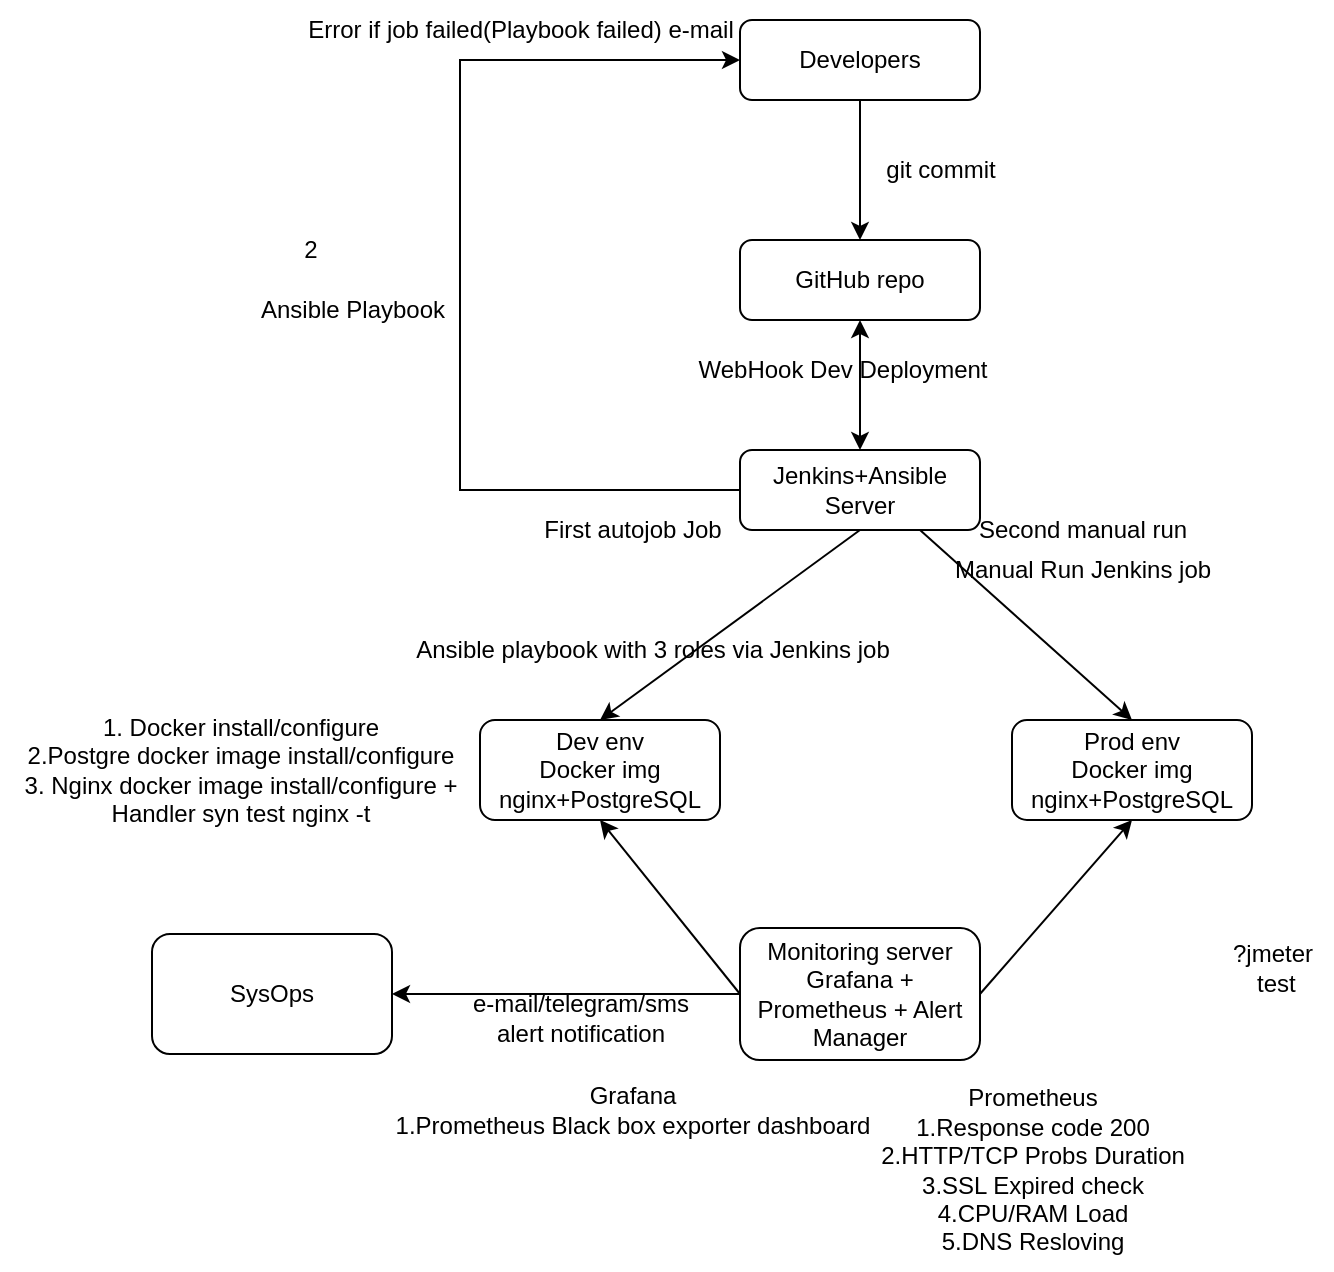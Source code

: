 <mxfile version="22.0.2" type="github">
  <diagram id="C5RBs43oDa-KdzZeNtuy" name="Page-1">
    <mxGraphModel dx="650" dy="379" grid="1" gridSize="10" guides="1" tooltips="1" connect="1" arrows="1" fold="1" page="1" pageScale="1" pageWidth="827" pageHeight="1169" math="0" shadow="0">
      <root>
        <mxCell id="WIyWlLk6GJQsqaUBKTNV-0" />
        <mxCell id="WIyWlLk6GJQsqaUBKTNV-1" parent="WIyWlLk6GJQsqaUBKTNV-0" />
        <mxCell id="WIyWlLk6GJQsqaUBKTNV-3" value="&lt;div&gt;Jenkins+Ansible Server&lt;/div&gt;" style="rounded=1;whiteSpace=wrap;html=1;fontSize=12;glass=0;strokeWidth=1;shadow=0;" parent="WIyWlLk6GJQsqaUBKTNV-1" vertex="1">
          <mxGeometry x="544" y="295" width="120" height="40" as="geometry" />
        </mxCell>
        <mxCell id="WIyWlLk6GJQsqaUBKTNV-11" value="&lt;div&gt;Prod env&lt;/div&gt;&lt;div&gt;Docker img&lt;/div&gt;&lt;div&gt;nginx+PostgreSQL&lt;br&gt;&lt;/div&gt;" style="rounded=1;whiteSpace=wrap;html=1;fontSize=12;glass=0;strokeWidth=1;shadow=0;" parent="WIyWlLk6GJQsqaUBKTNV-1" vertex="1">
          <mxGeometry x="680" y="430" width="120" height="50" as="geometry" />
        </mxCell>
        <mxCell id="q56kLn3UeSaLMW3TXKS6-0" value="GitHub repo" style="rounded=1;whiteSpace=wrap;html=1;fontSize=12;glass=0;strokeWidth=1;shadow=0;" parent="WIyWlLk6GJQsqaUBKTNV-1" vertex="1">
          <mxGeometry x="544" y="190" width="120" height="40" as="geometry" />
        </mxCell>
        <mxCell id="q56kLn3UeSaLMW3TXKS6-1" value="Developers" style="rounded=1;whiteSpace=wrap;html=1;fontSize=12;glass=0;strokeWidth=1;shadow=0;" parent="WIyWlLk6GJQsqaUBKTNV-1" vertex="1">
          <mxGeometry x="544" y="80" width="120" height="40" as="geometry" />
        </mxCell>
        <mxCell id="q56kLn3UeSaLMW3TXKS6-3" value="" style="endArrow=classic;html=1;rounded=0;" parent="WIyWlLk6GJQsqaUBKTNV-1" source="q56kLn3UeSaLMW3TXKS6-1" target="q56kLn3UeSaLMW3TXKS6-0" edge="1">
          <mxGeometry width="50" height="50" relative="1" as="geometry">
            <mxPoint x="554" y="220" as="sourcePoint" />
            <mxPoint x="474" y="220" as="targetPoint" />
          </mxGeometry>
        </mxCell>
        <mxCell id="q56kLn3UeSaLMW3TXKS6-4" value="&lt;div&gt;git commit&lt;/div&gt;" style="text;html=1;align=center;verticalAlign=middle;resizable=0;points=[];autosize=1;strokeColor=none;fillColor=none;" parent="WIyWlLk6GJQsqaUBKTNV-1" vertex="1">
          <mxGeometry x="604" y="140" width="80" height="30" as="geometry" />
        </mxCell>
        <mxCell id="q56kLn3UeSaLMW3TXKS6-5" value="&lt;div&gt;WebHook Dev Deployment&lt;br&gt;&lt;/div&gt;" style="text;html=1;align=center;verticalAlign=middle;resizable=0;points=[];autosize=1;strokeColor=none;fillColor=none;rotation=0;" parent="WIyWlLk6GJQsqaUBKTNV-1" vertex="1">
          <mxGeometry x="510" y="240" width="170" height="30" as="geometry" />
        </mxCell>
        <mxCell id="q56kLn3UeSaLMW3TXKS6-6" value="" style="endArrow=classic;startArrow=classic;html=1;rounded=0;" parent="WIyWlLk6GJQsqaUBKTNV-1" source="WIyWlLk6GJQsqaUBKTNV-3" target="q56kLn3UeSaLMW3TXKS6-0" edge="1">
          <mxGeometry width="50" height="50" relative="1" as="geometry">
            <mxPoint x="514" y="230" as="sourcePoint" />
            <mxPoint x="564" y="180" as="targetPoint" />
          </mxGeometry>
        </mxCell>
        <mxCell id="q56kLn3UeSaLMW3TXKS6-7" value="Dev env&lt;br&gt;Docker img nginx+PostgreSQL" style="rounded=1;whiteSpace=wrap;html=1;fontSize=12;glass=0;strokeWidth=1;shadow=0;" parent="WIyWlLk6GJQsqaUBKTNV-1" vertex="1">
          <mxGeometry x="414" y="430" width="120" height="50" as="geometry" />
        </mxCell>
        <mxCell id="q56kLn3UeSaLMW3TXKS6-8" value="Ansible playbook with 3 roles via Jenkins job&lt;br&gt;" style="text;html=1;align=center;verticalAlign=middle;resizable=0;points=[];autosize=1;strokeColor=none;fillColor=none;" parent="WIyWlLk6GJQsqaUBKTNV-1" vertex="1">
          <mxGeometry x="370" y="380" width="260" height="30" as="geometry" />
        </mxCell>
        <mxCell id="q56kLn3UeSaLMW3TXKS6-9" value="" style="endArrow=classic;html=1;rounded=0;" parent="WIyWlLk6GJQsqaUBKTNV-1" source="WIyWlLk6GJQsqaUBKTNV-3" target="q56kLn3UeSaLMW3TXKS6-1" edge="1">
          <mxGeometry width="50" height="50" relative="1" as="geometry">
            <mxPoint x="514" y="260" as="sourcePoint" />
            <mxPoint x="564" y="210" as="targetPoint" />
            <Array as="points">
              <mxPoint x="404" y="315" />
              <mxPoint x="404" y="100" />
            </Array>
          </mxGeometry>
        </mxCell>
        <mxCell id="q56kLn3UeSaLMW3TXKS6-10" value="&lt;div&gt;Error if job failed(Playbook failed) e-mail&lt;br&gt;&lt;/div&gt;" style="text;html=1;align=center;verticalAlign=middle;resizable=0;points=[];autosize=1;strokeColor=none;fillColor=none;" parent="WIyWlLk6GJQsqaUBKTNV-1" vertex="1">
          <mxGeometry x="314" y="70" width="240" height="30" as="geometry" />
        </mxCell>
        <mxCell id="q56kLn3UeSaLMW3TXKS6-14" value="Ansible Playbook" style="text;html=1;align=center;verticalAlign=middle;resizable=0;points=[];autosize=1;strokeColor=none;fillColor=none;" parent="WIyWlLk6GJQsqaUBKTNV-1" vertex="1">
          <mxGeometry x="290" y="210" width="120" height="30" as="geometry" />
        </mxCell>
        <mxCell id="q56kLn3UeSaLMW3TXKS6-20" value="2" style="text;html=1;align=center;verticalAlign=middle;resizable=0;points=[];autosize=1;strokeColor=none;fillColor=none;" parent="WIyWlLk6GJQsqaUBKTNV-1" vertex="1">
          <mxGeometry x="314" y="180" width="30" height="30" as="geometry" />
        </mxCell>
        <mxCell id="COT2bdgGY7GaAawzTkY8-2" value="&lt;div&gt;Monitoring server&lt;/div&gt;&lt;div&gt;Grafana + Prometheus + Alert Manager&lt;br&gt;&lt;/div&gt;" style="rounded=1;whiteSpace=wrap;html=1;fontSize=12;glass=0;strokeWidth=1;shadow=0;" parent="WIyWlLk6GJQsqaUBKTNV-1" vertex="1">
          <mxGeometry x="544" y="534" width="120" height="66" as="geometry" />
        </mxCell>
        <mxCell id="7B2e6sJQHzPaA60l6zBj-2" value="" style="endArrow=classic;html=1;rounded=0;exitX=0.5;exitY=1;exitDx=0;exitDy=0;entryX=0.5;entryY=0;entryDx=0;entryDy=0;" edge="1" parent="WIyWlLk6GJQsqaUBKTNV-1" source="WIyWlLk6GJQsqaUBKTNV-3" target="q56kLn3UeSaLMW3TXKS6-7">
          <mxGeometry width="50" height="50" relative="1" as="geometry">
            <mxPoint x="580" y="310" as="sourcePoint" />
            <mxPoint x="630" y="260" as="targetPoint" />
          </mxGeometry>
        </mxCell>
        <mxCell id="7B2e6sJQHzPaA60l6zBj-5" value="&lt;div&gt;?jmeter&lt;/div&gt;&amp;nbsp;test" style="text;html=1;align=center;verticalAlign=middle;resizable=0;points=[];autosize=1;strokeColor=none;fillColor=none;" vertex="1" parent="WIyWlLk6GJQsqaUBKTNV-1">
          <mxGeometry x="780" y="534" width="60" height="40" as="geometry" />
        </mxCell>
        <mxCell id="7B2e6sJQHzPaA60l6zBj-6" value="" style="endArrow=classic;html=1;rounded=0;exitX=0;exitY=0.5;exitDx=0;exitDy=0;entryX=0.5;entryY=1;entryDx=0;entryDy=0;" edge="1" parent="WIyWlLk6GJQsqaUBKTNV-1" source="COT2bdgGY7GaAawzTkY8-2" target="q56kLn3UeSaLMW3TXKS6-7">
          <mxGeometry width="50" height="50" relative="1" as="geometry">
            <mxPoint x="510" y="500" as="sourcePoint" />
            <mxPoint x="560" y="450" as="targetPoint" />
          </mxGeometry>
        </mxCell>
        <mxCell id="7B2e6sJQHzPaA60l6zBj-8" value="" style="endArrow=classic;html=1;rounded=0;entryX=0.5;entryY=0;entryDx=0;entryDy=0;exitX=0.75;exitY=1;exitDx=0;exitDy=0;" edge="1" parent="WIyWlLk6GJQsqaUBKTNV-1" source="WIyWlLk6GJQsqaUBKTNV-3" target="WIyWlLk6GJQsqaUBKTNV-11">
          <mxGeometry width="50" height="50" relative="1" as="geometry">
            <mxPoint x="580" y="460" as="sourcePoint" />
            <mxPoint x="630" y="410" as="targetPoint" />
          </mxGeometry>
        </mxCell>
        <mxCell id="7B2e6sJQHzPaA60l6zBj-9" value="Manual Run Jenkins job" style="text;html=1;align=center;verticalAlign=middle;resizable=0;points=[];autosize=1;strokeColor=none;fillColor=none;" vertex="1" parent="WIyWlLk6GJQsqaUBKTNV-1">
          <mxGeometry x="640" y="340" width="150" height="30" as="geometry" />
        </mxCell>
        <mxCell id="7B2e6sJQHzPaA60l6zBj-10" value="" style="endArrow=classic;html=1;rounded=0;entryX=0.5;entryY=1;entryDx=0;entryDy=0;exitX=1;exitY=0.5;exitDx=0;exitDy=0;" edge="1" parent="WIyWlLk6GJQsqaUBKTNV-1" source="COT2bdgGY7GaAawzTkY8-2" target="WIyWlLk6GJQsqaUBKTNV-11">
          <mxGeometry width="50" height="50" relative="1" as="geometry">
            <mxPoint x="470" y="500" as="sourcePoint" />
            <mxPoint x="520" y="450" as="targetPoint" />
          </mxGeometry>
        </mxCell>
        <mxCell id="7B2e6sJQHzPaA60l6zBj-11" value="Prometheus&lt;br&gt;1.Response code 200&lt;br&gt;2.HTTP/TCP Probs Duration&lt;br&gt;3.SSL Expired check&lt;br&gt;4.CPU/RAM Load&lt;br&gt;5.DNS Resloving&lt;br&gt;" style="text;html=1;align=center;verticalAlign=middle;resizable=0;points=[];autosize=1;strokeColor=none;fillColor=none;" vertex="1" parent="WIyWlLk6GJQsqaUBKTNV-1">
          <mxGeometry x="600" y="605" width="180" height="100" as="geometry" />
        </mxCell>
        <mxCell id="7B2e6sJQHzPaA60l6zBj-12" value="Grafana&lt;br&gt;1.Prometheus Black box exporter dashboard" style="text;html=1;align=center;verticalAlign=middle;resizable=0;points=[];autosize=1;strokeColor=none;fillColor=none;" vertex="1" parent="WIyWlLk6GJQsqaUBKTNV-1">
          <mxGeometry x="360" y="605" width="260" height="40" as="geometry" />
        </mxCell>
        <mxCell id="7B2e6sJQHzPaA60l6zBj-13" value="SysOps" style="rounded=1;whiteSpace=wrap;html=1;" vertex="1" parent="WIyWlLk6GJQsqaUBKTNV-1">
          <mxGeometry x="250" y="537" width="120" height="60" as="geometry" />
        </mxCell>
        <mxCell id="7B2e6sJQHzPaA60l6zBj-14" value="" style="endArrow=classic;html=1;rounded=0;exitX=0;exitY=0.5;exitDx=0;exitDy=0;entryX=1;entryY=0.5;entryDx=0;entryDy=0;" edge="1" parent="WIyWlLk6GJQsqaUBKTNV-1" source="COT2bdgGY7GaAawzTkY8-2" target="7B2e6sJQHzPaA60l6zBj-13">
          <mxGeometry width="50" height="50" relative="1" as="geometry">
            <mxPoint x="450" y="550" as="sourcePoint" />
            <mxPoint x="500" y="500" as="targetPoint" />
          </mxGeometry>
        </mxCell>
        <mxCell id="7B2e6sJQHzPaA60l6zBj-15" value="e-mail/telegram/sms&lt;br&gt;&lt;div&gt;alert notification&lt;/div&gt;" style="text;html=1;align=center;verticalAlign=middle;resizable=0;points=[];autosize=1;strokeColor=none;fillColor=none;" vertex="1" parent="WIyWlLk6GJQsqaUBKTNV-1">
          <mxGeometry x="399" y="559" width="130" height="40" as="geometry" />
        </mxCell>
        <mxCell id="7B2e6sJQHzPaA60l6zBj-16" value="First autojob Job" style="text;html=1;align=center;verticalAlign=middle;resizable=0;points=[];autosize=1;strokeColor=none;fillColor=none;" vertex="1" parent="WIyWlLk6GJQsqaUBKTNV-1">
          <mxGeometry x="435" y="320" width="110" height="30" as="geometry" />
        </mxCell>
        <mxCell id="7B2e6sJQHzPaA60l6zBj-17" value="Second manual run" style="text;html=1;align=center;verticalAlign=middle;resizable=0;points=[];autosize=1;strokeColor=none;fillColor=none;" vertex="1" parent="WIyWlLk6GJQsqaUBKTNV-1">
          <mxGeometry x="650" y="320" width="130" height="30" as="geometry" />
        </mxCell>
        <mxCell id="7B2e6sJQHzPaA60l6zBj-18" value="&lt;div&gt;1. Docker install/configure&lt;/div&gt;&lt;div&gt;2.Postgre docker image install/configure&lt;br&gt;&lt;/div&gt;3. Nginx docker image install/configure + &lt;br&gt;Handler syn test nginx -t" style="text;html=1;align=center;verticalAlign=middle;resizable=0;points=[];autosize=1;strokeColor=none;fillColor=none;" vertex="1" parent="WIyWlLk6GJQsqaUBKTNV-1">
          <mxGeometry x="174" y="420" width="240" height="70" as="geometry" />
        </mxCell>
      </root>
    </mxGraphModel>
  </diagram>
</mxfile>
